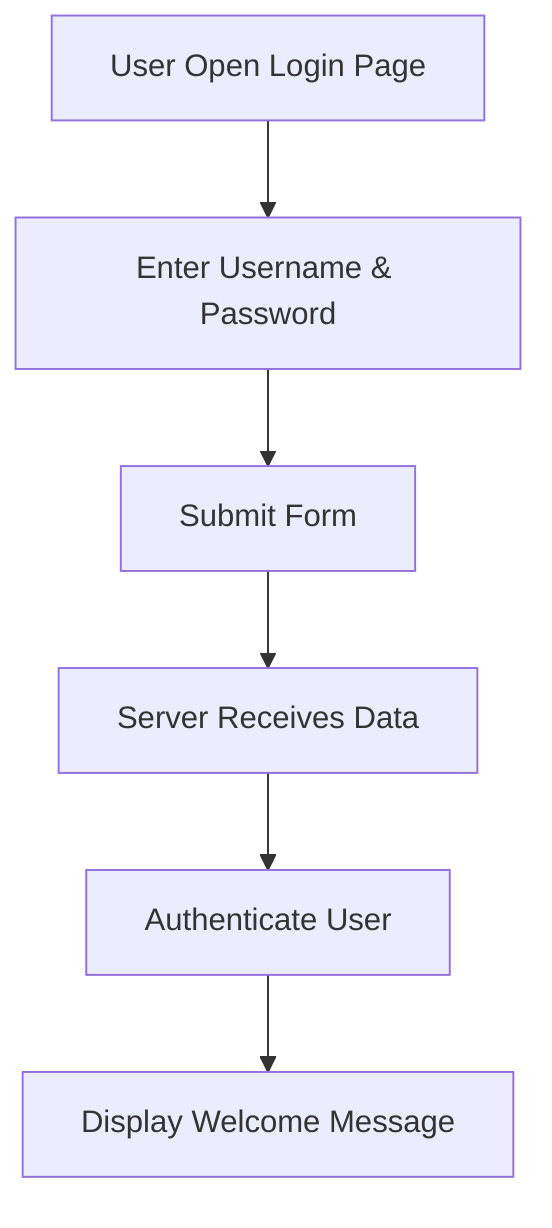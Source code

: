 flowchart TD
    A[User Open Login Page] --> B[Enter Username & Password]
    B --> C[Submit Form]
    C --> D[Server Receives Data]
    D --> E[Authenticate User]
    E --> F[Display Welcome Message]